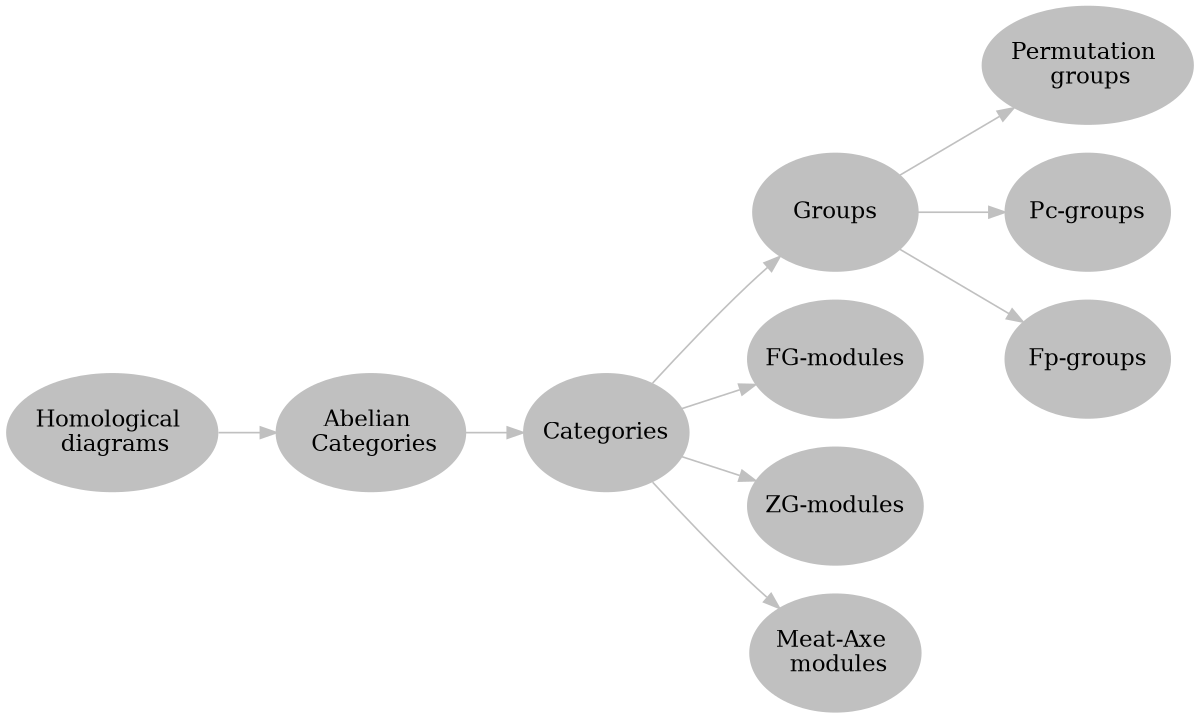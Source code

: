 digraph finite_state_machine {
	rankdir=LR;
	size="8,8"


node [fontcolor=black,color=grey,style=filled,width=1.4, height=1.0];
 	Diagrams [label="Homological \n diagrams"]
 	Abcategories [label="Abelian \n Categories"]
	Categories [label="Categories"]
	Groups [label="Groups"];
        Fpgmodules [label="FG-modules"]
        Zgmodules [label="ZG-modules"]
        Mtxmodules [label="Meat-Axe \n modules"]
        Permgroups [label="Permutation \n groups"]
        Pcgroups [label="Pc-groups"]
        Fpgroups [label="Fp-groups"]

        Diagrams -> Abcategories [color=grey]
        Abcategories -> Categories [color=grey]
        Categories -> Groups [color=grey]
        Categories -> Fpgmodules [color=grey]
        Categories -> Zgmodules [color=grey]
        Categories -> Mtxmodules [color=grey]
        Groups -> Permgroups [color=grey]
        Groups -> Pcgroups [color=grey]
        Groups -> Fpgroups  [color=grey]
	}
